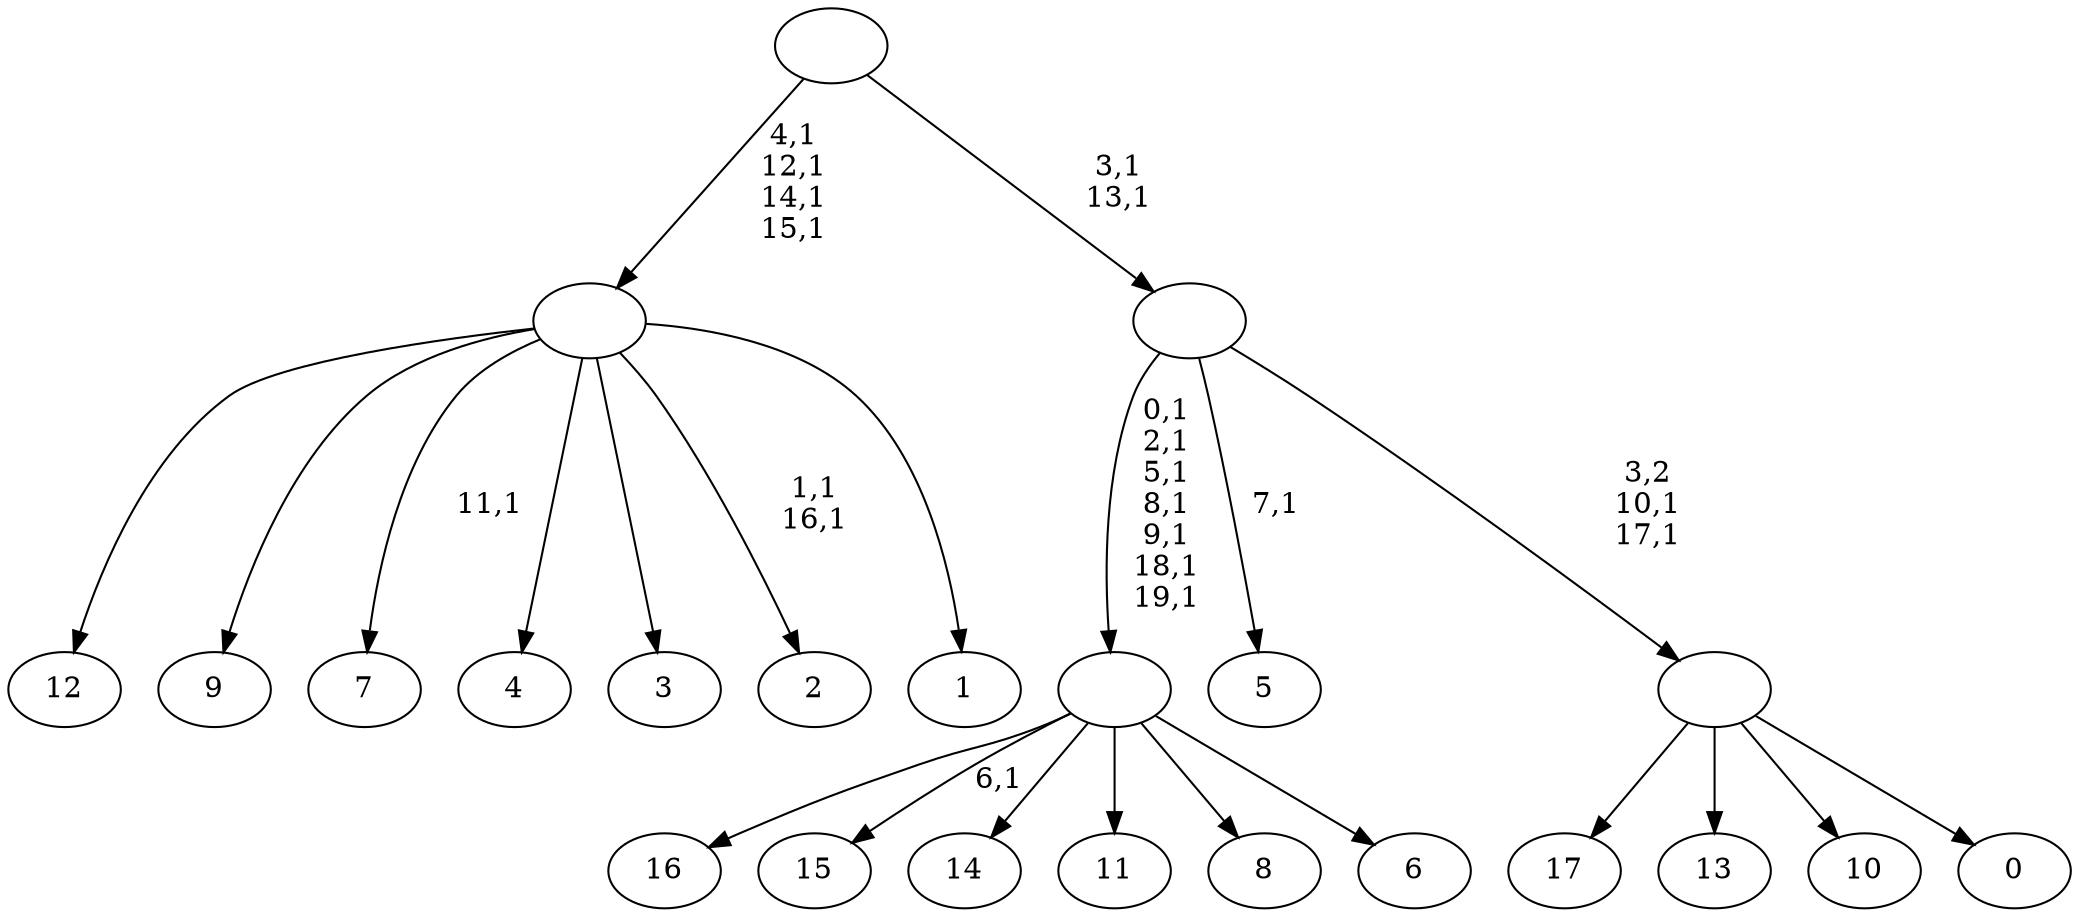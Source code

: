 digraph T {
	38 [label="17"]
	37 [label="16"]
	36 [label="15"]
	34 [label="14"]
	33 [label="13"]
	32 [label="12"]
	31 [label="11"]
	30 [label="10"]
	29 [label="9"]
	28 [label="8"]
	27 [label="7"]
	25 [label="6"]
	24 [label=""]
	17 [label="5"]
	15 [label="4"]
	14 [label="3"]
	13 [label="2"]
	10 [label="1"]
	9 [label=""]
	5 [label="0"]
	4 [label=""]
	2 [label=""]
	0 [label=""]
	24 -> 36 [label="6,1"]
	24 -> 37 [label=""]
	24 -> 34 [label=""]
	24 -> 31 [label=""]
	24 -> 28 [label=""]
	24 -> 25 [label=""]
	9 -> 13 [label="1,1\n16,1"]
	9 -> 27 [label="11,1"]
	9 -> 32 [label=""]
	9 -> 29 [label=""]
	9 -> 15 [label=""]
	9 -> 14 [label=""]
	9 -> 10 [label=""]
	4 -> 38 [label=""]
	4 -> 33 [label=""]
	4 -> 30 [label=""]
	4 -> 5 [label=""]
	2 -> 4 [label="3,2\n10,1\n17,1"]
	2 -> 17 [label="7,1"]
	2 -> 24 [label="0,1\n2,1\n5,1\n8,1\n9,1\n18,1\n19,1"]
	0 -> 2 [label="3,1\n13,1"]
	0 -> 9 [label="4,1\n12,1\n14,1\n15,1"]
}
